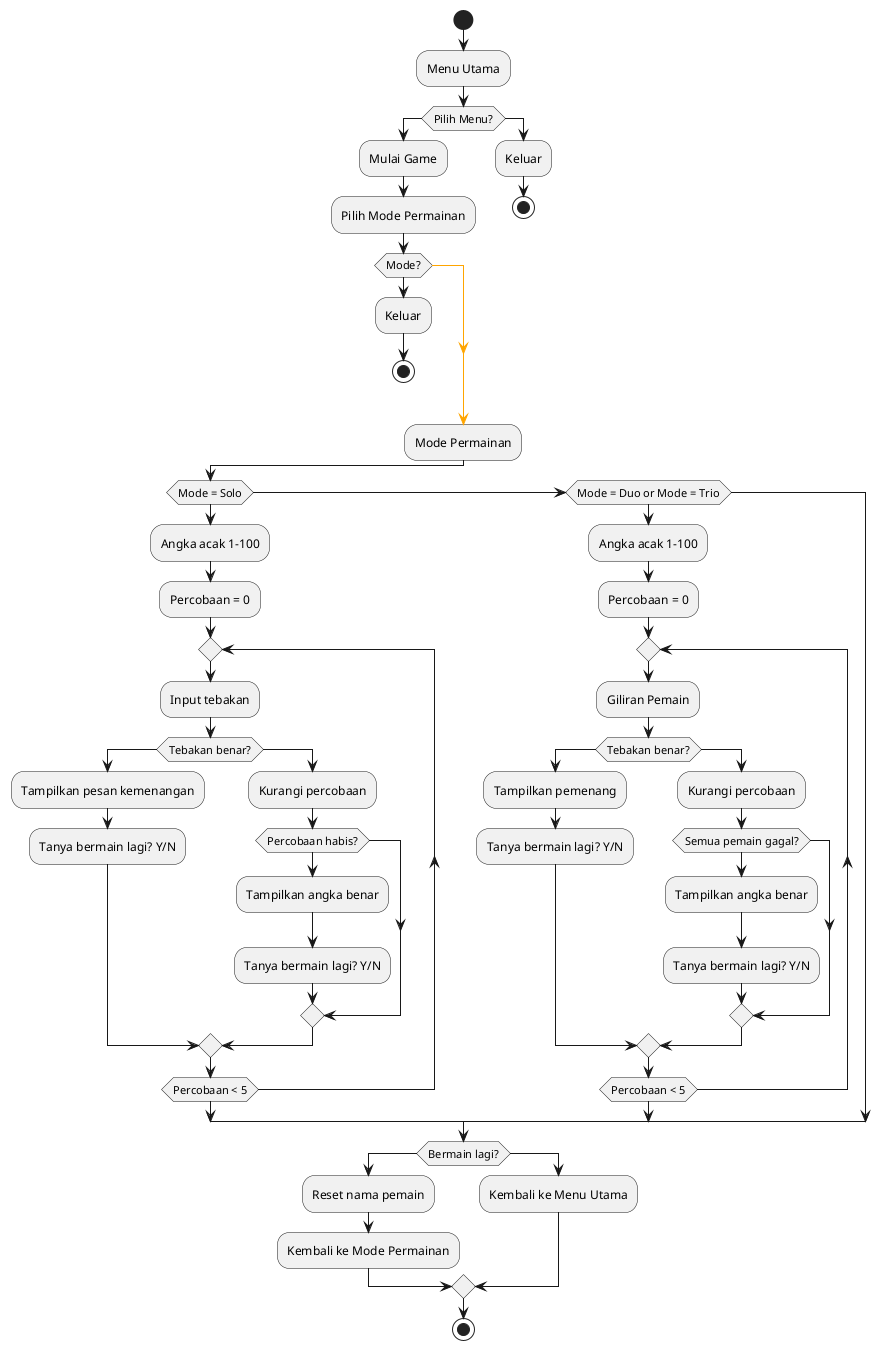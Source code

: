 @startuml
start

:Menu Utama;

if (Pilih Menu?) then
    :Mulai Game;
    :Pilih Mode Permainan;
    if (Mode?) then
        -[#green]-> :Solo;
        -[#blue]-> :Duo;
        -[#orange]-> :Trio;
    else
        :Keluar;
        stop;
    endif
else
    :Keluar;
    stop;
endif

:Mode Permainan;
if (Mode = Solo) then
    :Angka acak 1-100;
    :Percobaan = 0;

    repeat
        :Input tebakan;
        if (Tebakan benar?) then
            :Tampilkan pesan kemenangan;
            :Tanya bermain lagi? Y/N;
        else
            :Kurangi percobaan;
            if (Percobaan habis?) then
                :Tampilkan angka benar;
                :Tanya bermain lagi? Y/N;
            endif
        endif
    repeat while (Percobaan < 5);
else if (Mode = Duo or Mode = Trio) then
    :Angka acak 1-100;
    :Percobaan = 0;

    repeat
        :Giliran Pemain;
        if (Tebakan benar?) then
            :Tampilkan pemenang;
            :Tanya bermain lagi? Y/N;
        else
            :Kurangi percobaan;
            if (Semua pemain gagal?) then
                :Tampilkan angka benar;
                :Tanya bermain lagi? Y/N;
            endif
        endif
    repeat while (Percobaan < 5);
endif

if (Bermain lagi?) then
    :Reset nama pemain; 
    :Kembali ke Mode Permainan;
else
    :Kembali ke Menu Utama;
endif

stop
@enduml
